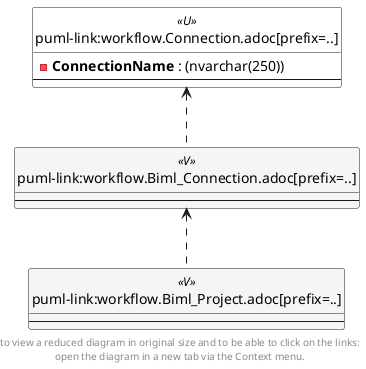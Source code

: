 @startuml
'Left to right direction
top to bottom direction
hide circle
'avoide "." issues:
set namespaceSeparator none


skinparam class {
  BackgroundColor White
  BackgroundColor<<FN>> Yellow
  BackgroundColor<<FS>> Yellow
  BackgroundColor<<FT>> LightGray
  BackgroundColor<<IF>> Yellow
  BackgroundColor<<IS>> Yellow
  BackgroundColor<<P>> Aqua
  BackgroundColor<<PC>> Aqua
  BackgroundColor<<SN>> Yellow
  BackgroundColor<<SO>> SlateBlue
  BackgroundColor<<TF>> LightGray
  BackgroundColor<<TR>> Tomato
  BackgroundColor<<U>> White
  BackgroundColor<<V>> WhiteSmoke
  BackgroundColor<<X>> Aqua
}


entity "puml-link:workflow.Biml_Connection.adoc[prefix=..]" as workflow.Biml_Connection << V >> {
  --
}

entity "puml-link:workflow.Biml_Project.adoc[prefix=..]" as workflow.Biml_Project << V >> {
  --
}

entity "puml-link:workflow.Connection.adoc[prefix=..]" as workflow.Connection << U >> {
  - **ConnectionName** : (nvarchar(250))
  --
}

workflow.Biml_Connection <.. workflow.Biml_Project
workflow.Connection <.. workflow.Biml_Connection
footer
to view a reduced diagram in original size and to be able to click on the links:
open the diagram in a new tab via the Context menu.
end footer

@enduml

